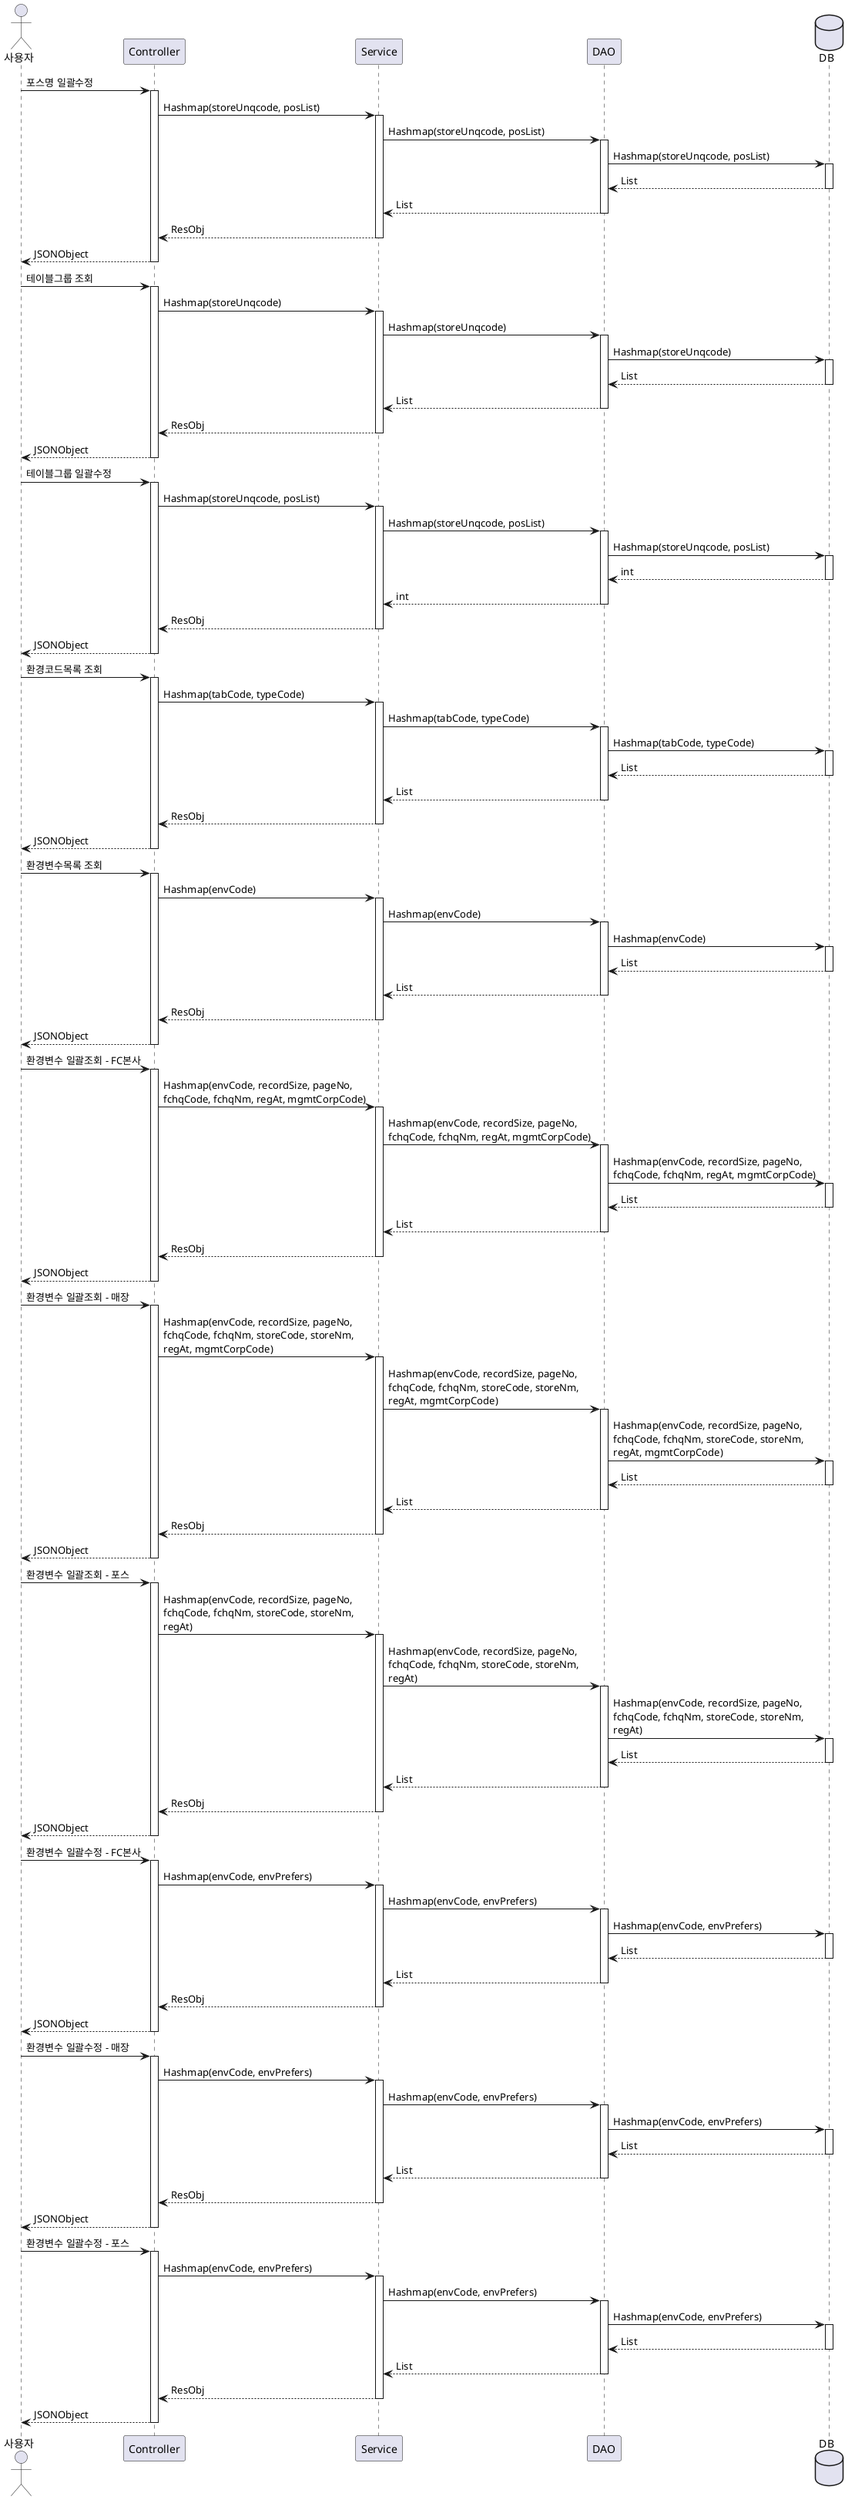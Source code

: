 @startuml Sample Sequence

actor "사용자" as user
participant "Controller" as controller
participant "Service" as service
participant "DAO" as dao
database "DB" as db


' 포스명 일괄수정
user -> controller : 포스명 일괄수정
activate controller
controller -> service : Hashmap(storeUnqcode, posList)
activate service
service -> dao: Hashmap(storeUnqcode, posList)
activate dao
dao -> db: Hashmap(storeUnqcode, posList)
activate db
dao <-- db: List
deactivate db
service <-- dao: List
deactivate dao
controller <-- service: ResObj
deactivate service
user <-- controller: JSONObject
deactivate controller

' 테이블그룹 조회
user -> controller : 테이블그룹 조회
activate controller
controller -> service : Hashmap(storeUnqcode)
activate service
service -> dao: Hashmap(storeUnqcode)
activate dao
dao -> db: Hashmap(storeUnqcode)
activate db
dao <-- db: List
deactivate db
service <-- dao: List
deactivate dao
controller <-- service: ResObj
deactivate service
user <-- controller: JSONObject
deactivate controller

' 테이블그룹 일괄수정
user -> controller : 테이블그룹 일괄수정
activate controller
controller -> service : Hashmap(storeUnqcode, posList)
activate service
service -> dao: Hashmap(storeUnqcode, posList)
activate dao
dao -> db: Hashmap(storeUnqcode, posList)
activate db
dao <-- db: int
deactivate db
service <-- dao: int
deactivate dao
controller <-- service: ResObj
deactivate service
user <-- controller: JSONObject
deactivate controller

' 환경코드목록 조회
user -> controller : 환경코드목록 조회
activate controller
controller -> service : Hashmap(tabCode, typeCode)
activate service
service -> dao: Hashmap(tabCode, typeCode)
activate dao
dao -> db: Hashmap(tabCode, typeCode)
activate db
dao <-- db: List
deactivate db
service <-- dao: List
deactivate dao
controller <-- service: ResObj
deactivate service
user <-- controller: JSONObject
deactivate controller

' 환경변수목록 조회
user -> controller : 환경변수목록 조회
activate controller
controller -> service : Hashmap(envCode)
activate service
service -> dao: Hashmap(envCode)
activate dao
dao -> db: Hashmap(envCode)
activate db
dao <-- db: List
deactivate db
service <-- dao: List
deactivate dao
controller <-- service: ResObj
deactivate service
user <-- controller: JSONObject
deactivate controller

' 환경변수 일괄조회 - FC본사
user -> controller : 환경변수 일괄조회 - FC본사
activate controller
controller -> service : Hashmap(envCode, recordSize, pageNo,\nfchqCode, fchqNm, regAt, mgmtCorpCode)
activate service
service -> dao: Hashmap(envCode, recordSize, pageNo,\nfchqCode, fchqNm, regAt, mgmtCorpCode)
activate dao
dao -> db: Hashmap(envCode, recordSize, pageNo,\nfchqCode, fchqNm, regAt, mgmtCorpCode)
activate db
dao <-- db: List
deactivate db
service <-- dao: List
deactivate dao
controller <-- service: ResObj
deactivate service
user <-- controller: JSONObject
deactivate controller

' 환경변수 일괄조회 - 매장
user -> controller : 환경변수 일괄조회 - 매장
activate controller
controller -> service : Hashmap(envCode, recordSize, pageNo,\nfchqCode, fchqNm, storeCode, storeNm, \nregAt, mgmtCorpCode)
activate service
service -> dao: Hashmap(envCode, recordSize, pageNo,\nfchqCode, fchqNm, storeCode, storeNm, \nregAt, mgmtCorpCode)
activate dao
dao -> db: Hashmap(envCode, recordSize, pageNo,\nfchqCode, fchqNm, storeCode, storeNm, \nregAt, mgmtCorpCode)
activate db
dao <-- db: List
deactivate db
service <-- dao: List
deactivate dao
controller <-- service: ResObj
deactivate service
user <-- controller: JSONObject
deactivate controller

' 환경변수 일괄조회 - 포스
user -> controller : 환경변수 일괄조회 - 포스
activate controller
controller -> service : Hashmap(envCode, recordSize, pageNo,\nfchqCode, fchqNm, storeCode, storeNm, \nregAt)
activate service
service -> dao: Hashmap(envCode, recordSize, pageNo,\nfchqCode, fchqNm, storeCode, storeNm, \nregAt)
activate dao
dao -> db: Hashmap(envCode, recordSize, pageNo,\nfchqCode, fchqNm, storeCode, storeNm, \nregAt)
activate db
dao <-- db: List
deactivate db
service <-- dao: List
deactivate dao
controller <-- service: ResObj
deactivate service
user <-- controller: JSONObject
deactivate controller

' 환경변수 일괄수정 - FC본사
user -> controller : 환경변수 일괄수정 - FC본사
activate controller
controller -> service : Hashmap(envCode, envPrefers)
activate service
service -> dao: Hashmap(envCode, envPrefers)
activate dao
dao -> db: Hashmap(envCode, envPrefers)
activate db
dao <-- db: List
deactivate db
service <-- dao: List
deactivate dao
controller <-- service: ResObj
deactivate service
user <-- controller: JSONObject
deactivate controller

' 환경변수 일괄수정 - 매장
user -> controller : 환경변수 일괄수정 - 매장
activate controller
controller -> service : Hashmap(envCode, envPrefers)
activate service
service -> dao: Hashmap(envCode, envPrefers)
activate dao
dao -> db: Hashmap(envCode, envPrefers)
activate db
dao <-- db: List
deactivate db
service <-- dao: List
deactivate dao
controller <-- service: ResObj
deactivate service
user <-- controller: JSONObject
deactivate controller

' 환경변수 일괄수정 - 포스
user -> controller : 환경변수 일괄수정 - 포스
activate controller
controller -> service : Hashmap(envCode, envPrefers)
activate service
service -> dao: Hashmap(envCode, envPrefers)
activate dao
dao -> db: Hashmap(envCode, envPrefers)
activate db
dao <-- db: List
deactivate db
service <-- dao: List
deactivate dao
controller <-- service: ResObj
deactivate service
user <-- controller: JSONObject
deactivate controller

@enduml